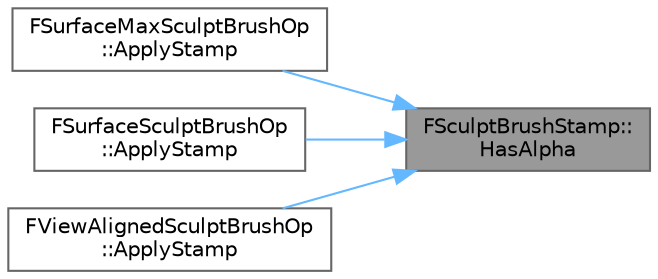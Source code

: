digraph "FSculptBrushStamp::HasAlpha"
{
 // INTERACTIVE_SVG=YES
 // LATEX_PDF_SIZE
  bgcolor="transparent";
  edge [fontname=Helvetica,fontsize=10,labelfontname=Helvetica,labelfontsize=10];
  node [fontname=Helvetica,fontsize=10,shape=box,height=0.2,width=0.4];
  rankdir="RL";
  Node1 [id="Node000001",label="FSculptBrushStamp::\lHasAlpha",height=0.2,width=0.4,color="gray40", fillcolor="grey60", style="filled", fontcolor="black",tooltip=" "];
  Node1 -> Node2 [id="edge1_Node000001_Node000002",dir="back",color="steelblue1",style="solid",tooltip=" "];
  Node2 [id="Node000002",label="FSurfaceMaxSculptBrushOp\l::ApplyStamp",height=0.2,width=0.4,color="grey40", fillcolor="white", style="filled",URL="$d0/dd7/classFSurfaceMaxSculptBrushOp.html#a1c1a262c3360618f73f39ba3bd9eb7d5",tooltip=" "];
  Node1 -> Node3 [id="edge2_Node000001_Node000003",dir="back",color="steelblue1",style="solid",tooltip=" "];
  Node3 [id="Node000003",label="FSurfaceSculptBrushOp\l::ApplyStamp",height=0.2,width=0.4,color="grey40", fillcolor="white", style="filled",URL="$d1/dae/classFSurfaceSculptBrushOp.html#a3175bc74728255c5126d10bcfd98e231",tooltip=" "];
  Node1 -> Node4 [id="edge3_Node000001_Node000004",dir="back",color="steelblue1",style="solid",tooltip=" "];
  Node4 [id="Node000004",label="FViewAlignedSculptBrushOp\l::ApplyStamp",height=0.2,width=0.4,color="grey40", fillcolor="white", style="filled",URL="$de/d4d/classFViewAlignedSculptBrushOp.html#a6eba7efac66dd1a72f15371c91c2b699",tooltip=" "];
}
